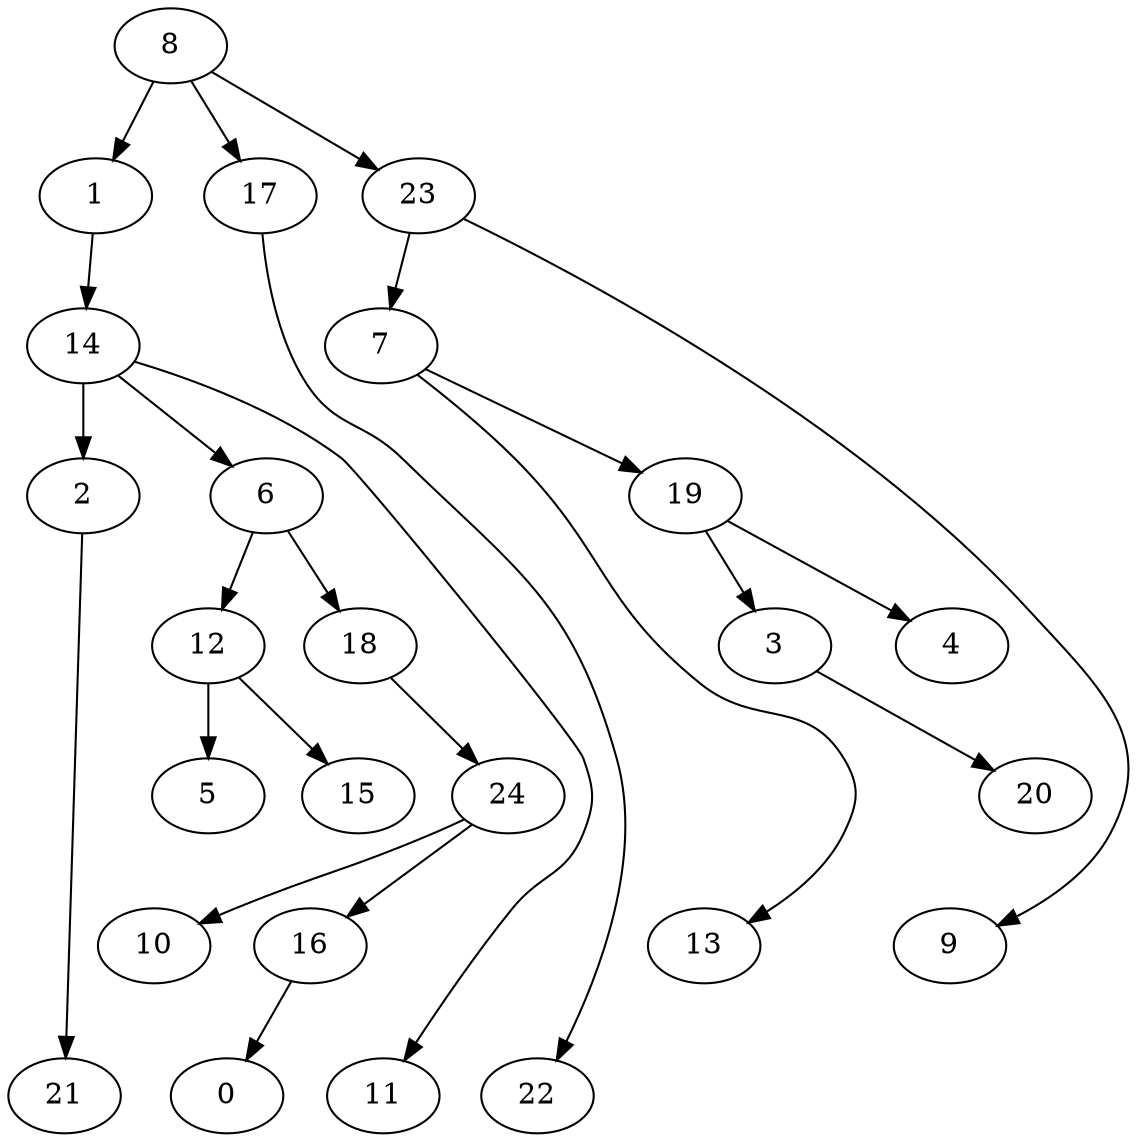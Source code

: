 digraph g {
0;
1;
2;
3;
4;
5;
6;
7;
8;
9;
10;
11;
12;
13;
14;
15;
16;
17;
18;
19;
20;
21;
22;
23;
24;
1 -> 14 [weight=0];
2 -> 21 [weight=0];
3 -> 20 [weight=0];
6 -> 12 [weight=0];
6 -> 18 [weight=0];
7 -> 19 [weight=0];
7 -> 13 [weight=0];
8 -> 1 [weight=0];
8 -> 23 [weight=0];
8 -> 17 [weight=0];
12 -> 5 [weight=0];
12 -> 15 [weight=0];
14 -> 2 [weight=1];
14 -> 6 [weight=0];
14 -> 11 [weight=0];
16 -> 0 [weight=0];
17 -> 22 [weight=0];
18 -> 24 [weight=0];
19 -> 3 [weight=0];
19 -> 4 [weight=0];
23 -> 7 [weight=0];
23 -> 9 [weight=0];
24 -> 10 [weight=0];
24 -> 16 [weight=0];
}
